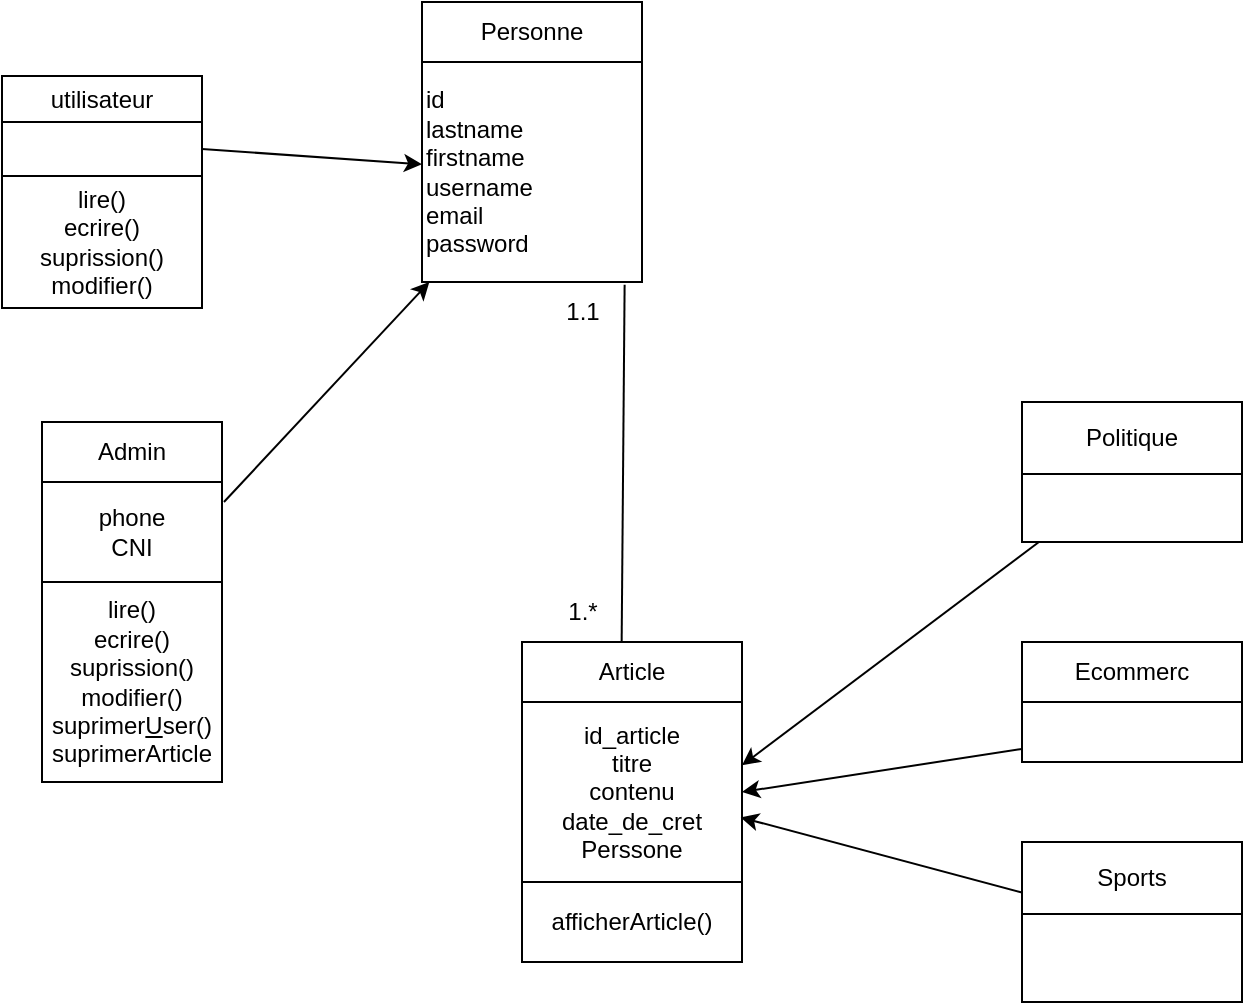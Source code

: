 <mxfile>
    <diagram id="C34q9Qk0QNO0q8oKtIV3" name="Page-1">
        <mxGraphModel dx="536" dy="419" grid="1" gridSize="10" guides="1" tooltips="1" connect="1" arrows="1" fold="1" page="1" pageScale="1" pageWidth="850" pageHeight="1100" math="0" shadow="0">
            <root>
                <mxCell id="0"/>
                <mxCell id="1" parent="0"/>
                <mxCell id="91" style="edgeStyle=none;html=1;entryX=1;entryY=0.352;entryDx=0;entryDy=0;entryPerimeter=0;" parent="1" source="17" target="70" edge="1">
                    <mxGeometry relative="1" as="geometry"/>
                </mxCell>
                <mxCell id="17" value="" style="shape=table;startSize=0;container=1;collapsible=0;childLayout=tableLayout;" parent="1" vertex="1">
                    <mxGeometry x="520" y="230" width="110" height="70" as="geometry"/>
                </mxCell>
                <mxCell id="18" value="" style="shape=tableRow;horizontal=0;startSize=0;swimlaneHead=0;swimlaneBody=0;top=0;left=0;bottom=0;right=0;collapsible=0;dropTarget=0;fillColor=none;points=[[0,0.5],[1,0.5]];portConstraint=eastwest;" parent="17" vertex="1">
                    <mxGeometry width="110" height="36" as="geometry"/>
                </mxCell>
                <mxCell id="19" value="Politique" style="shape=partialRectangle;html=1;whiteSpace=wrap;connectable=0;overflow=hidden;fillColor=none;top=0;left=0;bottom=0;right=0;pointerEvents=1;" parent="18" vertex="1">
                    <mxGeometry width="110" height="36" as="geometry">
                        <mxRectangle width="110" height="36" as="alternateBounds"/>
                    </mxGeometry>
                </mxCell>
                <mxCell id="20" value="" style="shape=tableRow;horizontal=0;startSize=0;swimlaneHead=0;swimlaneBody=0;top=0;left=0;bottom=0;right=0;collapsible=0;dropTarget=0;fillColor=none;points=[[0,0.5],[1,0.5]];portConstraint=eastwest;" parent="17" vertex="1">
                    <mxGeometry y="36" width="110" height="34" as="geometry"/>
                </mxCell>
                <mxCell id="21" value="" style="shape=partialRectangle;html=1;whiteSpace=wrap;connectable=0;overflow=hidden;fillColor=none;top=0;left=0;bottom=0;right=0;pointerEvents=1;align=left;" parent="20" vertex="1">
                    <mxGeometry width="110" height="34" as="geometry">
                        <mxRectangle width="110" height="34" as="alternateBounds"/>
                    </mxGeometry>
                </mxCell>
                <mxCell id="26" value="" style="endArrow=none;html=1;exitX=0.921;exitY=1.012;exitDx=0;exitDy=0;exitPerimeter=0;entryX=0.812;entryY=0.022;entryDx=0;entryDy=0;entryPerimeter=0;" parent="1" source="38" edge="1">
                    <mxGeometry width="50" height="50" relative="1" as="geometry">
                        <mxPoint x="314.7" y="185.17" as="sourcePoint"/>
                        <mxPoint x="319.32" y="410.66" as="targetPoint"/>
                    </mxGeometry>
                </mxCell>
                <mxCell id="32" value="1.1" style="text;html=1;align=center;verticalAlign=middle;resizable=0;points=[];autosize=1;strokeColor=none;fillColor=none;" parent="1" vertex="1">
                    <mxGeometry x="280" y="170" width="40" height="30" as="geometry"/>
                </mxCell>
                <mxCell id="33" value="1.*" style="text;html=1;align=center;verticalAlign=middle;resizable=0;points=[];autosize=1;strokeColor=none;fillColor=none;" parent="1" vertex="1">
                    <mxGeometry x="280" y="320" width="40" height="30" as="geometry"/>
                </mxCell>
                <mxCell id="35" value="" style="shape=table;startSize=0;container=1;collapsible=0;childLayout=tableLayout;" parent="1" vertex="1">
                    <mxGeometry x="220" y="30" width="110" height="140" as="geometry"/>
                </mxCell>
                <mxCell id="36" value="" style="shape=tableRow;horizontal=0;startSize=0;swimlaneHead=0;swimlaneBody=0;top=0;left=0;bottom=0;right=0;collapsible=0;dropTarget=0;fillColor=none;points=[[0,0.5],[1,0.5]];portConstraint=eastwest;" parent="35" vertex="1">
                    <mxGeometry width="110" height="30" as="geometry"/>
                </mxCell>
                <mxCell id="37" value="&lt;div style=&quot;text-align: left;&quot;&gt;Personne&lt;/div&gt;" style="shape=partialRectangle;html=1;whiteSpace=wrap;connectable=0;overflow=hidden;fillColor=none;top=0;left=0;bottom=0;right=0;pointerEvents=1;" parent="36" vertex="1">
                    <mxGeometry width="110" height="30" as="geometry">
                        <mxRectangle width="110" height="30" as="alternateBounds"/>
                    </mxGeometry>
                </mxCell>
                <mxCell id="38" value="" style="shape=tableRow;horizontal=0;startSize=0;swimlaneHead=0;swimlaneBody=0;top=0;left=0;bottom=0;right=0;collapsible=0;dropTarget=0;fillColor=none;points=[[0,0.5],[1,0.5]];portConstraint=eastwest;" parent="35" vertex="1">
                    <mxGeometry y="30" width="110" height="110" as="geometry"/>
                </mxCell>
                <mxCell id="39" value="id&lt;br&gt;lastname&lt;br&gt;firstname&lt;br&gt;username&lt;br&gt;email&amp;nbsp;&lt;br&gt;password&lt;br&gt;" style="shape=partialRectangle;html=1;whiteSpace=wrap;connectable=0;overflow=hidden;fillColor=none;top=0;left=0;bottom=0;right=0;pointerEvents=1;align=left;" parent="38" vertex="1">
                    <mxGeometry width="110" height="110" as="geometry">
                        <mxRectangle width="110" height="110" as="alternateBounds"/>
                    </mxGeometry>
                </mxCell>
                <mxCell id="50" style="edgeStyle=none;html=1;exitX=1.011;exitY=0.2;exitDx=0;exitDy=0;exitPerimeter=0;" parent="1" source="63" target="38" edge="1">
                    <mxGeometry relative="1" as="geometry">
                        <mxPoint x="136.98" y="281.97" as="sourcePoint"/>
                    </mxGeometry>
                </mxCell>
                <mxCell id="52" style="edgeStyle=none;html=1;exitX=1;exitY=0.5;exitDx=0;exitDy=0;" parent="1" source="56" target="38" edge="1">
                    <mxGeometry relative="1" as="geometry">
                        <mxPoint x="150" y="93.691" as="sourcePoint"/>
                    </mxGeometry>
                </mxCell>
                <mxCell id="53" value="" style="shape=table;startSize=0;container=1;collapsible=0;childLayout=tableLayout;" parent="1" vertex="1">
                    <mxGeometry x="10" y="67" width="100" height="116" as="geometry"/>
                </mxCell>
                <mxCell id="54" value="" style="shape=tableRow;horizontal=0;startSize=0;swimlaneHead=0;swimlaneBody=0;top=0;left=0;bottom=0;right=0;collapsible=0;dropTarget=0;fillColor=none;points=[[0,0.5],[1,0.5]];portConstraint=eastwest;" parent="53" vertex="1">
                    <mxGeometry width="100" height="23" as="geometry"/>
                </mxCell>
                <mxCell id="55" value="utilisateur" style="shape=partialRectangle;html=1;whiteSpace=wrap;connectable=0;overflow=hidden;fillColor=none;top=0;left=0;bottom=0;right=0;pointerEvents=1;" parent="54" vertex="1">
                    <mxGeometry width="100" height="23" as="geometry">
                        <mxRectangle width="100" height="23" as="alternateBounds"/>
                    </mxGeometry>
                </mxCell>
                <mxCell id="56" value="" style="shape=tableRow;horizontal=0;startSize=0;swimlaneHead=0;swimlaneBody=0;top=0;left=0;bottom=0;right=0;collapsible=0;dropTarget=0;fillColor=none;points=[[0,0.5],[1,0.5]];portConstraint=eastwest;" parent="53" vertex="1">
                    <mxGeometry y="23" width="100" height="27" as="geometry"/>
                </mxCell>
                <mxCell id="57" value="" style="shape=partialRectangle;html=1;whiteSpace=wrap;connectable=0;overflow=hidden;fillColor=none;top=0;left=0;bottom=0;right=0;pointerEvents=1;" parent="56" vertex="1">
                    <mxGeometry width="100" height="27" as="geometry">
                        <mxRectangle width="100" height="27" as="alternateBounds"/>
                    </mxGeometry>
                </mxCell>
                <mxCell id="58" value="" style="shape=tableRow;horizontal=0;startSize=0;swimlaneHead=0;swimlaneBody=0;top=0;left=0;bottom=0;right=0;collapsible=0;dropTarget=0;fillColor=none;points=[[0,0.5],[1,0.5]];portConstraint=eastwest;" parent="53" vertex="1">
                    <mxGeometry y="50" width="100" height="66" as="geometry"/>
                </mxCell>
                <mxCell id="59" value="lire()&lt;br&gt;ecrire()&lt;br&gt;suprission()&lt;br&gt;modifier()" style="shape=partialRectangle;html=1;whiteSpace=wrap;connectable=0;overflow=hidden;fillColor=none;top=0;left=0;bottom=0;right=0;pointerEvents=1;" parent="58" vertex="1">
                    <mxGeometry width="100" height="66" as="geometry">
                        <mxRectangle width="100" height="66" as="alternateBounds"/>
                    </mxGeometry>
                </mxCell>
                <mxCell id="60" value="" style="shape=table;startSize=0;container=1;collapsible=0;childLayout=tableLayout;" parent="1" vertex="1">
                    <mxGeometry x="30" y="240" width="90" height="180" as="geometry"/>
                </mxCell>
                <mxCell id="61" value="" style="shape=tableRow;horizontal=0;startSize=0;swimlaneHead=0;swimlaneBody=0;top=0;left=0;bottom=0;right=0;collapsible=0;dropTarget=0;fillColor=none;points=[[0,0.5],[1,0.5]];portConstraint=eastwest;" parent="60" vertex="1">
                    <mxGeometry width="90" height="30" as="geometry"/>
                </mxCell>
                <mxCell id="62" value="Admin" style="shape=partialRectangle;html=1;whiteSpace=wrap;connectable=0;overflow=hidden;fillColor=none;top=0;left=0;bottom=0;right=0;pointerEvents=1;" parent="61" vertex="1">
                    <mxGeometry width="90" height="30" as="geometry">
                        <mxRectangle width="90" height="30" as="alternateBounds"/>
                    </mxGeometry>
                </mxCell>
                <mxCell id="63" value="" style="shape=tableRow;horizontal=0;startSize=0;swimlaneHead=0;swimlaneBody=0;top=0;left=0;bottom=0;right=0;collapsible=0;dropTarget=0;fillColor=none;points=[[0,0.5],[1,0.5]];portConstraint=eastwest;" parent="60" vertex="1">
                    <mxGeometry y="30" width="90" height="50" as="geometry"/>
                </mxCell>
                <mxCell id="64" value="&lt;span style=&quot;text-align: left;&quot;&gt;phone&lt;/span&gt;&lt;br style=&quot;text-align: left;&quot;&gt;&lt;span style=&quot;text-align: left;&quot;&gt;CNI&lt;/span&gt;" style="shape=partialRectangle;html=1;whiteSpace=wrap;connectable=0;overflow=hidden;fillColor=none;top=0;left=0;bottom=0;right=0;pointerEvents=1;" parent="63" vertex="1">
                    <mxGeometry width="90" height="50" as="geometry">
                        <mxRectangle width="90" height="50" as="alternateBounds"/>
                    </mxGeometry>
                </mxCell>
                <mxCell id="65" value="" style="shape=tableRow;horizontal=0;startSize=0;swimlaneHead=0;swimlaneBody=0;top=0;left=0;bottom=0;right=0;collapsible=0;dropTarget=0;fillColor=none;points=[[0,0.5],[1,0.5]];portConstraint=eastwest;" parent="60" vertex="1">
                    <mxGeometry y="80" width="90" height="100" as="geometry"/>
                </mxCell>
                <mxCell id="66" value="lire()&lt;br&gt;ecrire()&lt;br&gt;suprission()&lt;br&gt;modifier()&lt;br&gt;suprimer&lt;u&gt;U&lt;/u&gt;ser()&lt;br&gt;suprimerArticle&lt;br&gt;" style="shape=partialRectangle;html=1;whiteSpace=wrap;connectable=0;overflow=hidden;fillColor=none;top=0;left=0;bottom=0;right=0;pointerEvents=1;" parent="65" vertex="1">
                    <mxGeometry width="90" height="100" as="geometry">
                        <mxRectangle width="90" height="100" as="alternateBounds"/>
                    </mxGeometry>
                </mxCell>
                <mxCell id="67" value="" style="shape=table;startSize=0;container=1;collapsible=0;childLayout=tableLayout;" parent="1" vertex="1">
                    <mxGeometry x="270" y="350" width="110" height="160" as="geometry"/>
                </mxCell>
                <mxCell id="68" value="" style="shape=tableRow;horizontal=0;startSize=0;swimlaneHead=0;swimlaneBody=0;top=0;left=0;bottom=0;right=0;collapsible=0;dropTarget=0;fillColor=none;points=[[0,0.5],[1,0.5]];portConstraint=eastwest;" parent="67" vertex="1">
                    <mxGeometry width="110" height="30" as="geometry"/>
                </mxCell>
                <mxCell id="69" value="Article" style="shape=partialRectangle;html=1;whiteSpace=wrap;connectable=0;overflow=hidden;fillColor=none;top=0;left=0;bottom=0;right=0;pointerEvents=1;" parent="68" vertex="1">
                    <mxGeometry width="110" height="30" as="geometry">
                        <mxRectangle width="110" height="30" as="alternateBounds"/>
                    </mxGeometry>
                </mxCell>
                <mxCell id="70" value="" style="shape=tableRow;horizontal=0;startSize=0;swimlaneHead=0;swimlaneBody=0;top=0;left=0;bottom=0;right=0;collapsible=0;dropTarget=0;fillColor=none;points=[[0,0.5],[1,0.5]];portConstraint=eastwest;" parent="67" vertex="1">
                    <mxGeometry y="30" width="110" height="90" as="geometry"/>
                </mxCell>
                <mxCell id="71" value="&lt;span style=&quot;text-align: left;&quot;&gt;id_article&lt;/span&gt;&lt;br style=&quot;text-align: left;&quot;&gt;&lt;span style=&quot;text-align: left;&quot;&gt;titre&lt;/span&gt;&lt;br style=&quot;text-align: left;&quot;&gt;&lt;span style=&quot;text-align: left;&quot;&gt;contenu&lt;/span&gt;&lt;br style=&quot;text-align: left;&quot;&gt;&lt;span style=&quot;text-align: left;&quot;&gt;date_de_cret&lt;/span&gt;&lt;br style=&quot;text-align: left;&quot;&gt;&lt;span style=&quot;text-align: left;&quot;&gt;Perssone&lt;/span&gt;" style="shape=partialRectangle;html=1;whiteSpace=wrap;connectable=0;overflow=hidden;fillColor=none;top=0;left=0;bottom=0;right=0;pointerEvents=1;" parent="70" vertex="1">
                    <mxGeometry width="110" height="90" as="geometry">
                        <mxRectangle width="110" height="90" as="alternateBounds"/>
                    </mxGeometry>
                </mxCell>
                <mxCell id="72" value="" style="shape=tableRow;horizontal=0;startSize=0;swimlaneHead=0;swimlaneBody=0;top=0;left=0;bottom=0;right=0;collapsible=0;dropTarget=0;fillColor=none;points=[[0,0.5],[1,0.5]];portConstraint=eastwest;" parent="67" vertex="1">
                    <mxGeometry y="120" width="110" height="40" as="geometry"/>
                </mxCell>
                <mxCell id="73" value="afficherArticle()" style="shape=partialRectangle;html=1;whiteSpace=wrap;connectable=0;overflow=hidden;fillColor=none;top=0;left=0;bottom=0;right=0;pointerEvents=1;" parent="72" vertex="1">
                    <mxGeometry width="110" height="40" as="geometry">
                        <mxRectangle width="110" height="40" as="alternateBounds"/>
                    </mxGeometry>
                </mxCell>
                <mxCell id="81" value="" style="shape=table;startSize=0;container=1;collapsible=0;childLayout=tableLayout;" parent="1" vertex="1">
                    <mxGeometry x="520" y="350" width="110" height="60" as="geometry"/>
                </mxCell>
                <mxCell id="82" value="" style="shape=tableRow;horizontal=0;startSize=0;swimlaneHead=0;swimlaneBody=0;top=0;left=0;bottom=0;right=0;collapsible=0;dropTarget=0;fillColor=none;points=[[0,0.5],[1,0.5]];portConstraint=eastwest;" parent="81" vertex="1">
                    <mxGeometry width="110" height="30" as="geometry"/>
                </mxCell>
                <mxCell id="83" value="Ecommerc" style="shape=partialRectangle;html=1;whiteSpace=wrap;connectable=0;overflow=hidden;fillColor=none;top=0;left=0;bottom=0;right=0;pointerEvents=1;" parent="82" vertex="1">
                    <mxGeometry width="110" height="30" as="geometry">
                        <mxRectangle width="110" height="30" as="alternateBounds"/>
                    </mxGeometry>
                </mxCell>
                <mxCell id="84" value="" style="shape=tableRow;horizontal=0;startSize=0;swimlaneHead=0;swimlaneBody=0;top=0;left=0;bottom=0;right=0;collapsible=0;dropTarget=0;fillColor=none;points=[[0,0.5],[1,0.5]];portConstraint=eastwest;" parent="81" vertex="1">
                    <mxGeometry y="30" width="110" height="30" as="geometry"/>
                </mxCell>
                <mxCell id="85" value="" style="shape=partialRectangle;html=1;whiteSpace=wrap;connectable=0;overflow=hidden;fillColor=none;top=0;left=0;bottom=0;right=0;pointerEvents=1;align=left;" parent="84" vertex="1">
                    <mxGeometry width="110" height="30" as="geometry">
                        <mxRectangle width="110" height="30" as="alternateBounds"/>
                    </mxGeometry>
                </mxCell>
                <mxCell id="93" style="edgeStyle=none;html=1;entryX=0.994;entryY=0.641;entryDx=0;entryDy=0;entryPerimeter=0;" parent="1" source="86" target="70" edge="1">
                    <mxGeometry relative="1" as="geometry"/>
                </mxCell>
                <mxCell id="86" value="" style="shape=table;startSize=0;container=1;collapsible=0;childLayout=tableLayout;" parent="1" vertex="1">
                    <mxGeometry x="520" y="450" width="110" height="80" as="geometry"/>
                </mxCell>
                <mxCell id="87" value="" style="shape=tableRow;horizontal=0;startSize=0;swimlaneHead=0;swimlaneBody=0;top=0;left=0;bottom=0;right=0;collapsible=0;dropTarget=0;fillColor=none;points=[[0,0.5],[1,0.5]];portConstraint=eastwest;" parent="86" vertex="1">
                    <mxGeometry width="110" height="36" as="geometry"/>
                </mxCell>
                <mxCell id="88" value="Sports" style="shape=partialRectangle;html=1;whiteSpace=wrap;connectable=0;overflow=hidden;fillColor=none;top=0;left=0;bottom=0;right=0;pointerEvents=1;" parent="87" vertex="1">
                    <mxGeometry width="110" height="36" as="geometry">
                        <mxRectangle width="110" height="36" as="alternateBounds"/>
                    </mxGeometry>
                </mxCell>
                <mxCell id="89" value="" style="shape=tableRow;horizontal=0;startSize=0;swimlaneHead=0;swimlaneBody=0;top=0;left=0;bottom=0;right=0;collapsible=0;dropTarget=0;fillColor=none;points=[[0,0.5],[1,0.5]];portConstraint=eastwest;" parent="86" vertex="1">
                    <mxGeometry y="36" width="110" height="44" as="geometry"/>
                </mxCell>
                <mxCell id="90" value="" style="shape=partialRectangle;html=1;whiteSpace=wrap;connectable=0;overflow=hidden;fillColor=none;top=0;left=0;bottom=0;right=0;pointerEvents=1;align=left;" parent="89" vertex="1">
                    <mxGeometry width="110" height="44" as="geometry">
                        <mxRectangle width="110" height="44" as="alternateBounds"/>
                    </mxGeometry>
                </mxCell>
                <mxCell id="92" style="edgeStyle=none;html=1;entryX=1;entryY=0.5;entryDx=0;entryDy=0;" parent="1" source="84" target="70" edge="1">
                    <mxGeometry relative="1" as="geometry"/>
                </mxCell>
            </root>
        </mxGraphModel>
    </diagram>
</mxfile>